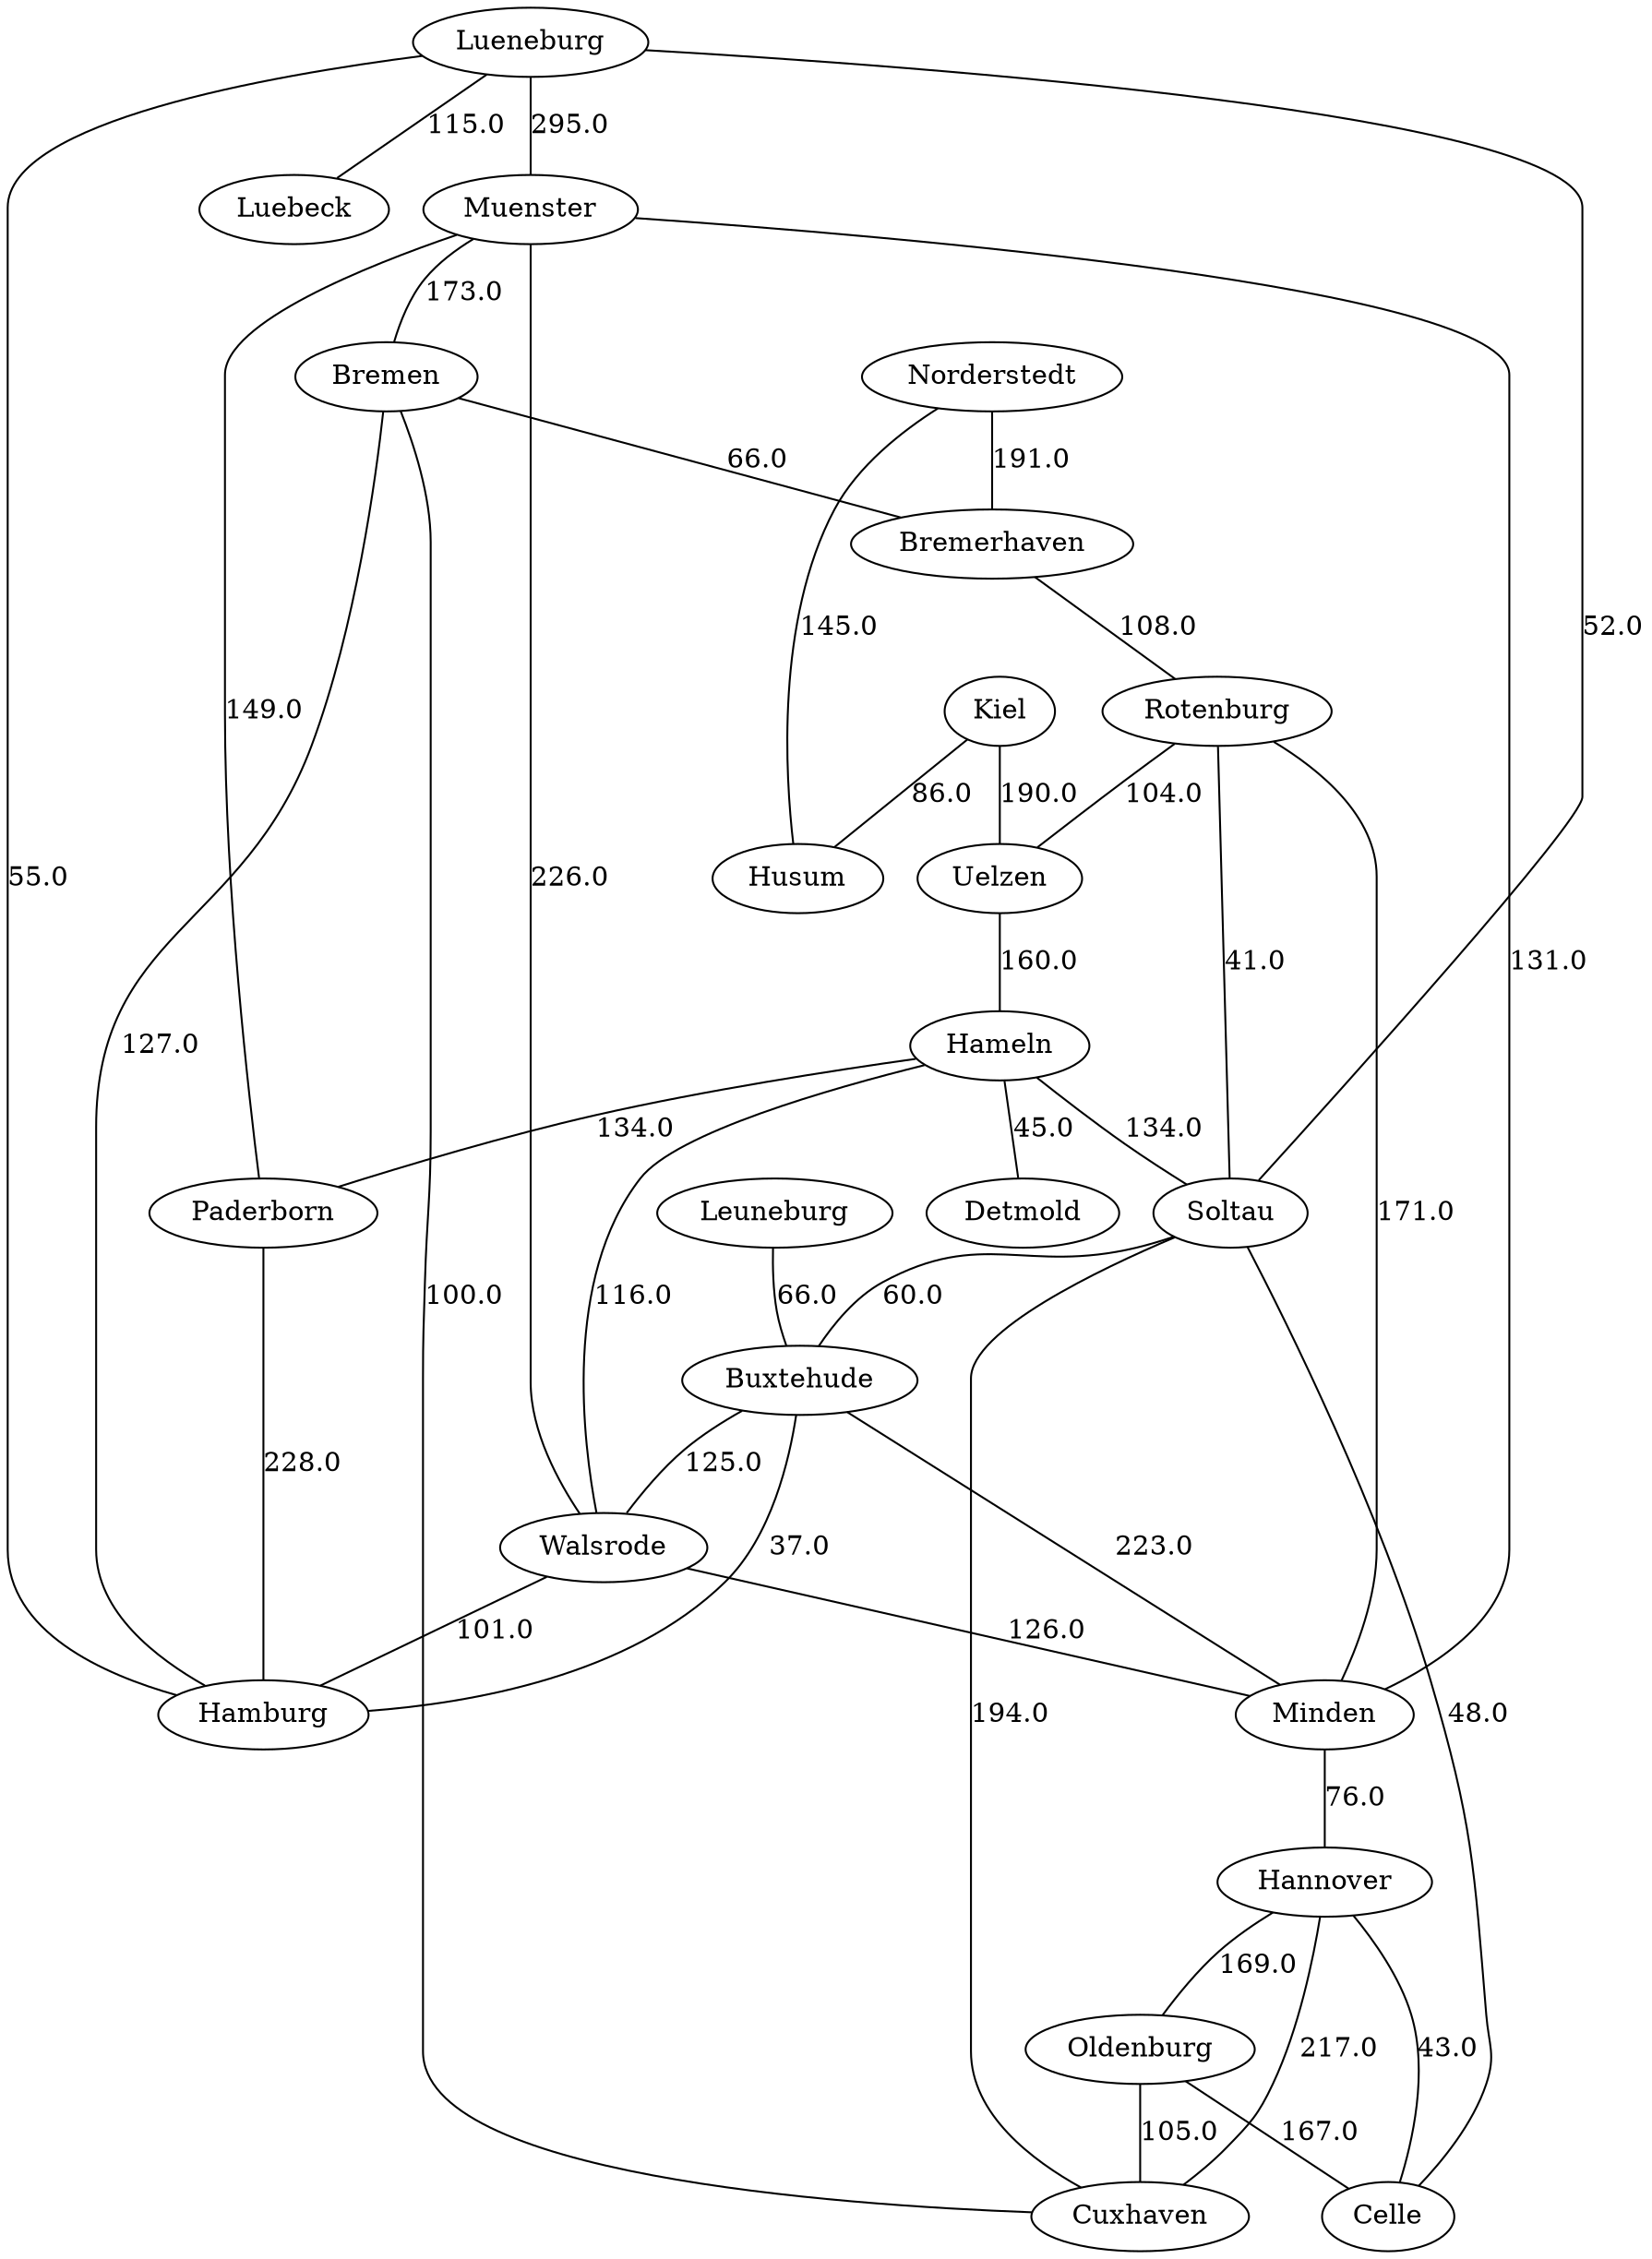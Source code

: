 graph G {
  1 [ label="Paderborn" distortion="221" color="" ];
  2 [ label="Hamburg" distortion="0" color="" ];
  3 [ label="Bremen" distortion="95" color="" ];
  4 [ label="Bremerhaven" distortion="179" color="" ];
  5 [ label="Norderstedt" distortion="24" color="" ];
  6 [ label="Husum" distortion="120" color="" ];
  7 [ label="Kiel" distortion="86" color="" ];
  8 [ label="Lueneburg" distortion="44" color="" ];
  9 [ label="Luebeck" distortion="57" color="" ];
  10 [ label="Soltau" distortion="63" color="" ];
  11 [ label="Hameln" distortion="166" color="" ];
  12 [ label="Detmold" distortion="195" color="" ];
  13 [ label="Muenster" distortion="237" color="" ];
  14 [ label="Minden" distortion="157" color="" ];
  15 [ label="Hannover" distortion="132" color="" ];
  16 [ label="Oldenburg" distortion="126" color="" ];
  17 [ label="Cuxhaven" distortion="92" color="" ];
  18 [ label="Rotenburg" distortion="63" color="" ];
  19 [ label="Uelzen" distortion="94" color="" ];
  20 [ label="Leuneburg" distortion="44" color="" ];
  21 [ label="Buxtehude" distortion="20" color="" ];
  22 [ label="Walsrode" distortion="81" color="" ];
  23 [ label="Celle" distortion="103" color="" ];
  1 -- 2 [ label="228.0" weight="228.0" color="" ];
  3 -- 2 [ label="127.0" weight="127.0" color="" ];
  3 -- 4 [ label="66.0" weight="66.0" color="" ];
  5 -- 4 [ label="191.0" weight="191.0" color="" ];
  5 -- 6 [ label="145.0" weight="145.0" color="" ];
  7 -- 6 [ label="86.0" weight="86.0" color="" ];
  8 -- 9 [ label="115.0" weight="115.0" color="" ];
  8 -- 10 [ label="52.0" weight="52.0" color="" ];
  11 -- 10 [ label="134.0" weight="134.0" color="" ];
  11 -- 1 [ label="134.0" weight="134.0" color="" ];
  11 -- 12 [ label="45.0" weight="45.0" color="" ];
  13 -- 3 [ label="173.0" weight="173.0" color="" ];
  13 -- 14 [ label="131.0" weight="131.0" color="" ];
  14 -- 15 [ label="76.0" weight="76.0" color="" ];
  15 -- 16 [ label="169.0" weight="169.0" color="" ];
  16 -- 17 [ label="105.0" weight="105.0" color="" ];
  17 -- 15 [ label="217.0" weight="217.0" color="" ];
  17 -- 3 [ label="100.0" weight="100.0" color="" ];
  4 -- 18 [ label="108.0" weight="108.0" color="" ];
  18 -- 10 [ label="41.0" weight="41.0" color="" ];
  14 -- 18 [ label="171.0" weight="171.0" color="" ];
  18 -- 19 [ label="104.0" weight="104.0" color="" ];
  20 -- 21 [ label="66.0" weight="66.0" color="" ];
  19 -- 11 [ label="160.0" weight="160.0" color="" ];
  11 -- 22 [ label="116.0" weight="116.0" color="" ];
  22 -- 2 [ label="101.0" weight="101.0" color="" ];
  22 -- 14 [ label="126.0" weight="126.0" color="" ];
  13 -- 22 [ label="226.0" weight="226.0" color="" ];
  8 -- 13 [ label="295.0" weight="295.0" color="" ];
  13 -- 1 [ label="149.0" weight="149.0" color="" ];
  8 -- 2 [ label="55.0" weight="55.0" color="" ];
  7 -- 19 [ label="190.0" weight="190.0" color="" ];
  16 -- 23 [ label="167.0" weight="167.0" color="" ];
  23 -- 15 [ label="43.0" weight="43.0" color="" ];
  23 -- 10 [ label="48.0" weight="48.0" color="" ];
  17 -- 10 [ label="194.0" weight="194.0" color="" ];
  10 -- 21 [ label="60.0" weight="60.0" color="" ];
  21 -- 2 [ label="37.0" weight="37.0" color="" ];
  21 -- 14 [ label="223.0" weight="223.0" color="" ];
  21 -- 22 [ label="125.0" weight="125.0" color="" ];
}
